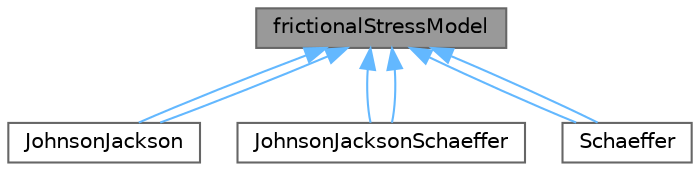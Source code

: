 digraph "frictionalStressModel"
{
 // LATEX_PDF_SIZE
  bgcolor="transparent";
  edge [fontname=Helvetica,fontsize=10,labelfontname=Helvetica,labelfontsize=10];
  node [fontname=Helvetica,fontsize=10,shape=box,height=0.2,width=0.4];
  Node1 [id="Node000001",label="frictionalStressModel",height=0.2,width=0.4,color="gray40", fillcolor="grey60", style="filled", fontcolor="black",tooltip=" "];
  Node1 -> Node2 [id="edge1_Node000001_Node000002",dir="back",color="steelblue1",style="solid",tooltip=" "];
  Node2 [id="Node000002",label="JohnsonJackson",height=0.2,width=0.4,color="gray40", fillcolor="white", style="filled",URL="$classFoam_1_1kineticTheoryModels_1_1frictionalStressModels_1_1JohnsonJackson.html",tooltip=" "];
  Node1 -> Node2 [id="edge2_Node000001_Node000002",dir="back",color="steelblue1",style="solid",tooltip=" "];
  Node1 -> Node3 [id="edge3_Node000001_Node000003",dir="back",color="steelblue1",style="solid",tooltip=" "];
  Node3 [id="Node000003",label="JohnsonJacksonSchaeffer",height=0.2,width=0.4,color="gray40", fillcolor="white", style="filled",URL="$classFoam_1_1kineticTheoryModels_1_1frictionalStressModels_1_1JohnsonJacksonSchaeffer.html",tooltip=" "];
  Node1 -> Node3 [id="edge4_Node000001_Node000003",dir="back",color="steelblue1",style="solid",tooltip=" "];
  Node1 -> Node4 [id="edge5_Node000001_Node000004",dir="back",color="steelblue1",style="solid",tooltip=" "];
  Node4 [id="Node000004",label="Schaeffer",height=0.2,width=0.4,color="gray40", fillcolor="white", style="filled",URL="$classFoam_1_1kineticTheoryModels_1_1frictionalStressModels_1_1Schaeffer.html",tooltip=" "];
  Node1 -> Node4 [id="edge6_Node000001_Node000004",dir="back",color="steelblue1",style="solid",tooltip=" "];
}
